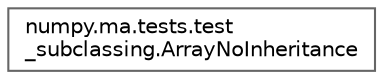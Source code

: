 digraph "Graphical Class Hierarchy"
{
 // LATEX_PDF_SIZE
  bgcolor="transparent";
  edge [fontname=Helvetica,fontsize=10,labelfontname=Helvetica,labelfontsize=10];
  node [fontname=Helvetica,fontsize=10,shape=box,height=0.2,width=0.4];
  rankdir="LR";
  Node0 [id="Node000000",label="numpy.ma.tests.test\l_subclassing.ArrayNoInheritance",height=0.2,width=0.4,color="grey40", fillcolor="white", style="filled",URL="$d7/d7c/classnumpy_1_1ma_1_1tests_1_1test__subclassing_1_1ArrayNoInheritance.html",tooltip=" "];
}
